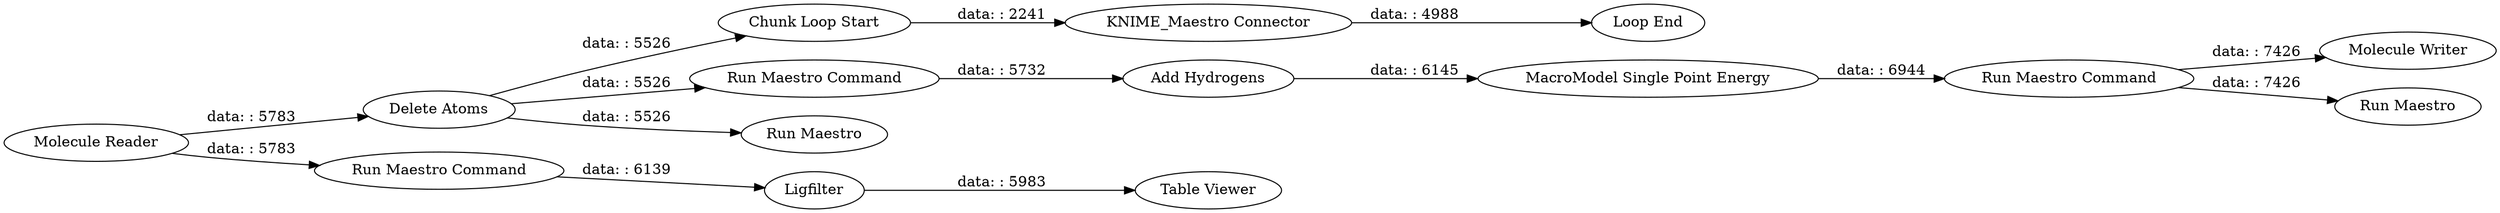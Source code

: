 digraph {
	"1861516644254261669_5" [label="Add Hydrogens"]
	"1861516644254261669_88" [label="Chunk Loop Start"]
	"1861516644254261669_86" [label="Molecule Writer"]
	"1861516644254261669_15298" [label="Table Viewer"]
	"1861516644254261669_87" [label="Molecule Reader"]
	"1861516644254261669_2" [label="Delete Atoms"]
	"1861516644254261669_6" [label="MacroModel Single Point Energy"]
	"1861516644254261669_89" [label="Loop End"]
	"1861516644254261669_101" [label=Ligfilter]
	"1861516644254261669_15301" [label="Run Maestro Command"]
	"1861516644254261669_9" [label="Run Maestro"]
	"1861516644254261669_10146" [label="KNIME_Maestro Connector"]
	"1861516644254261669_11" [label="Run Maestro Command"]
	"1861516644254261669_12" [label="Run Maestro Command"]
	"1861516644254261669_10147" [label="Run Maestro"]
	"1861516644254261669_2" -> "1861516644254261669_11" [label="data: : 5526"]
	"1861516644254261669_12" -> "1861516644254261669_86" [label="data: : 7426"]
	"1861516644254261669_10146" -> "1861516644254261669_89" [label="data: : 4988"]
	"1861516644254261669_2" -> "1861516644254261669_88" [label="data: : 5526"]
	"1861516644254261669_6" -> "1861516644254261669_12" [label="data: : 6944"]
	"1861516644254261669_101" -> "1861516644254261669_15298" [label="data: : 5983"]
	"1861516644254261669_88" -> "1861516644254261669_10146" [label="data: : 2241"]
	"1861516644254261669_5" -> "1861516644254261669_6" [label="data: : 6145"]
	"1861516644254261669_87" -> "1861516644254261669_2" [label="data: : 5783"]
	"1861516644254261669_12" -> "1861516644254261669_9" [label="data: : 7426"]
	"1861516644254261669_87" -> "1861516644254261669_15301" [label="data: : 5783"]
	"1861516644254261669_15301" -> "1861516644254261669_101" [label="data: : 6139"]
	"1861516644254261669_2" -> "1861516644254261669_10147" [label="data: : 5526"]
	"1861516644254261669_11" -> "1861516644254261669_5" [label="data: : 5732"]
	rankdir=LR
}

